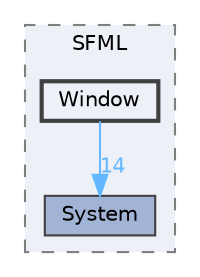digraph "C:/Users/a.fornero/Documents/Projet C++/Cmake/out/build/x86-debug/vcpkg_installed/x86-windows/include/SFML/Window"
{
 // LATEX_PDF_SIZE
  bgcolor="transparent";
  edge [fontname=Helvetica,fontsize=10,labelfontname=Helvetica,labelfontsize=10];
  node [fontname=Helvetica,fontsize=10,shape=box,height=0.2,width=0.4];
  compound=true
  subgraph clusterdir_ced190391f9554d2e6b7c2abafa2d3c4 {
    graph [ bgcolor="#edf0f7", pencolor="grey50", label="SFML", fontname=Helvetica,fontsize=10 style="filled,dashed", URL="dir_ced190391f9554d2e6b7c2abafa2d3c4.html",tooltip=""]
  dir_ba7073739252ae9674107cd7977c6f70 [label="System", fillcolor="#a2b4d6", color="grey25", style="filled", URL="dir_ba7073739252ae9674107cd7977c6f70.html",tooltip=""];
  dir_feaf7c0e9332a059036f4c4eb5fea24f [label="Window", fillcolor="#edf0f7", color="grey25", style="filled,bold", URL="dir_feaf7c0e9332a059036f4c4eb5fea24f.html",tooltip=""];
  }
  dir_feaf7c0e9332a059036f4c4eb5fea24f->dir_ba7073739252ae9674107cd7977c6f70 [headlabel="14", labeldistance=1.5 headhref="dir_000009_000007.html" href="dir_000009_000007.html" color="steelblue1" fontcolor="steelblue1"];
}

